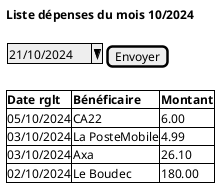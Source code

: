 @startsalt liste_dépenses_du_mois

{
**Liste dépenses du mois 10/2024**
.
  {
    ^21/10/2024^ | [Envoyer]
  }
.
  {#
    **Date rglt**  |  **Bénéficaire**  | **Montant**
    05/10/2024 | CA22 | 6.00
    03/10/2024 | La PosteMobile | 4.99
    03/10/2024 | Axa | 26.10
    02/10/2024 | Le Boudec | 180.00
  }
}
@endsalt